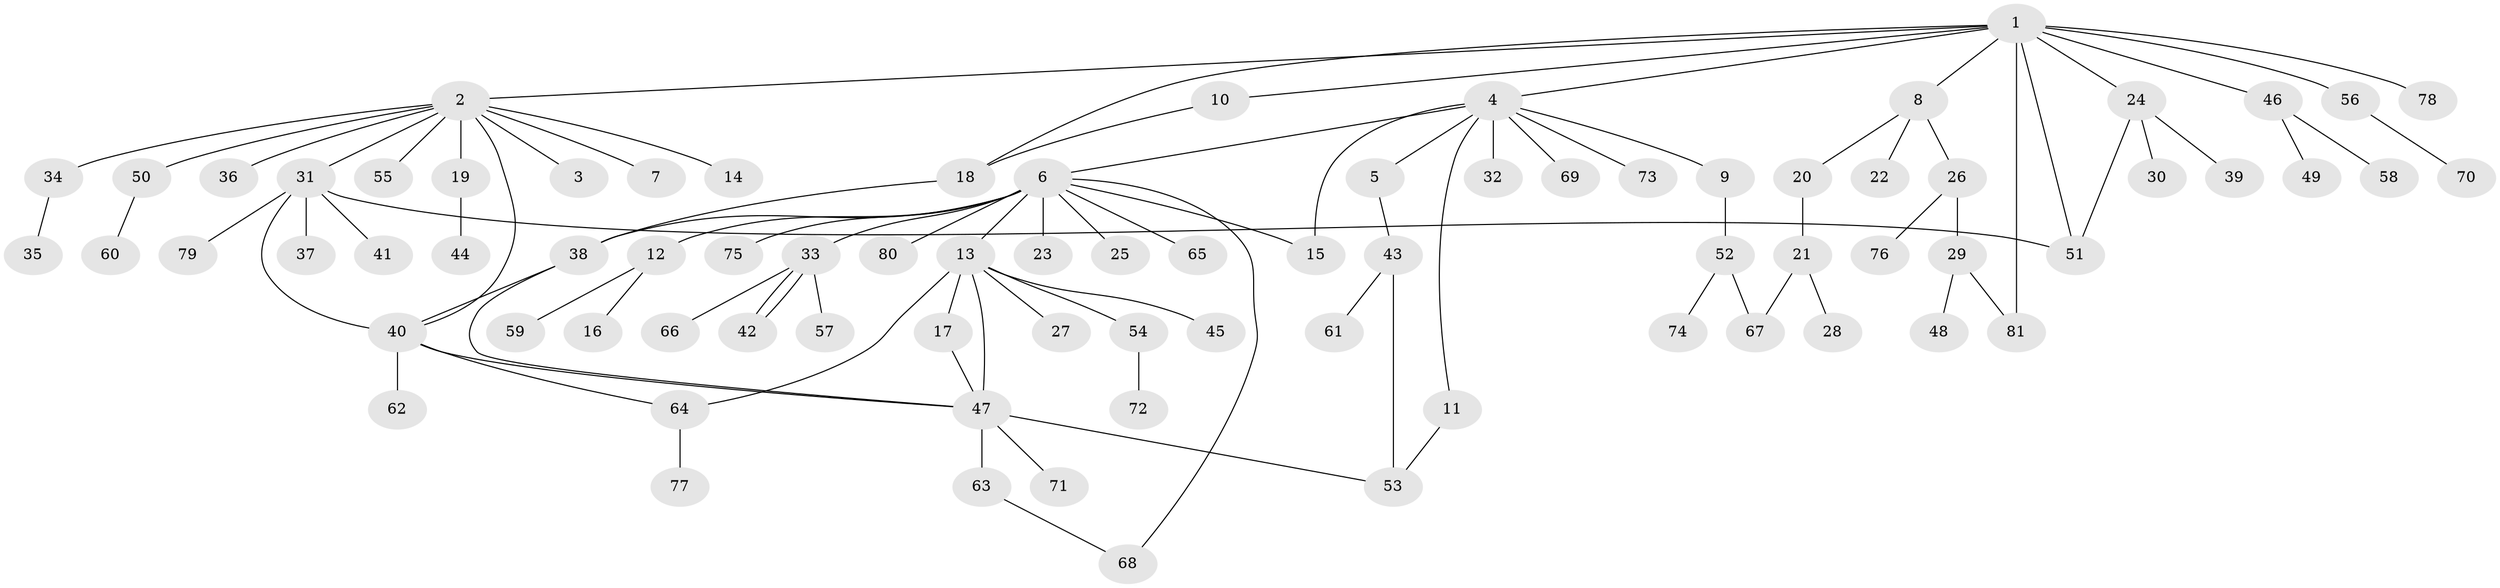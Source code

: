 // Generated by graph-tools (version 1.1) at 2025/01/03/09/25 03:01:55]
// undirected, 81 vertices, 97 edges
graph export_dot {
graph [start="1"]
  node [color=gray90,style=filled];
  1;
  2;
  3;
  4;
  5;
  6;
  7;
  8;
  9;
  10;
  11;
  12;
  13;
  14;
  15;
  16;
  17;
  18;
  19;
  20;
  21;
  22;
  23;
  24;
  25;
  26;
  27;
  28;
  29;
  30;
  31;
  32;
  33;
  34;
  35;
  36;
  37;
  38;
  39;
  40;
  41;
  42;
  43;
  44;
  45;
  46;
  47;
  48;
  49;
  50;
  51;
  52;
  53;
  54;
  55;
  56;
  57;
  58;
  59;
  60;
  61;
  62;
  63;
  64;
  65;
  66;
  67;
  68;
  69;
  70;
  71;
  72;
  73;
  74;
  75;
  76;
  77;
  78;
  79;
  80;
  81;
  1 -- 2;
  1 -- 4;
  1 -- 8;
  1 -- 10;
  1 -- 18;
  1 -- 24;
  1 -- 46;
  1 -- 51;
  1 -- 56;
  1 -- 78;
  1 -- 81;
  2 -- 3;
  2 -- 7;
  2 -- 14;
  2 -- 19;
  2 -- 31;
  2 -- 34;
  2 -- 36;
  2 -- 40;
  2 -- 50;
  2 -- 55;
  4 -- 5;
  4 -- 6;
  4 -- 9;
  4 -- 11;
  4 -- 15;
  4 -- 32;
  4 -- 69;
  4 -- 73;
  5 -- 43;
  6 -- 12;
  6 -- 13;
  6 -- 15;
  6 -- 23;
  6 -- 25;
  6 -- 33;
  6 -- 38;
  6 -- 65;
  6 -- 68;
  6 -- 75;
  6 -- 80;
  8 -- 20;
  8 -- 22;
  8 -- 26;
  9 -- 52;
  10 -- 18;
  11 -- 53;
  12 -- 16;
  12 -- 59;
  13 -- 17;
  13 -- 27;
  13 -- 45;
  13 -- 47;
  13 -- 54;
  13 -- 64;
  17 -- 47;
  18 -- 38;
  19 -- 44;
  20 -- 21;
  21 -- 28;
  21 -- 67;
  24 -- 30;
  24 -- 39;
  24 -- 51;
  26 -- 29;
  26 -- 76;
  29 -- 48;
  29 -- 81;
  31 -- 37;
  31 -- 40;
  31 -- 41;
  31 -- 51;
  31 -- 79;
  33 -- 42;
  33 -- 42;
  33 -- 57;
  33 -- 66;
  34 -- 35;
  38 -- 40;
  38 -- 47;
  40 -- 47;
  40 -- 62;
  40 -- 64;
  43 -- 53;
  43 -- 61;
  46 -- 49;
  46 -- 58;
  47 -- 53;
  47 -- 63;
  47 -- 71;
  50 -- 60;
  52 -- 67;
  52 -- 74;
  54 -- 72;
  56 -- 70;
  63 -- 68;
  64 -- 77;
}
